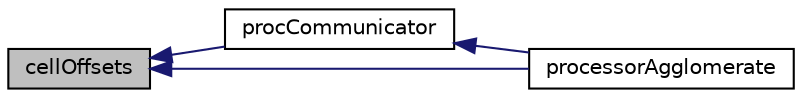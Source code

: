digraph "cellOffsets"
{
  bgcolor="transparent";
  edge [fontname="Helvetica",fontsize="10",labelfontname="Helvetica",labelfontsize="10"];
  node [fontname="Helvetica",fontsize="10",shape=record];
  rankdir="LR";
  Node1 [label="cellOffsets",height=0.2,width=0.4,color="black", fillcolor="grey75", style="filled", fontcolor="black"];
  Node1 -> Node2 [dir="back",color="midnightblue",fontsize="10",style="solid",fontname="Helvetica"];
  Node2 [label="procCommunicator",height=0.2,width=0.4,color="black",URL="$a00898.html#a6927899daa7391d691dce0826b0d29ea",tooltip="Communicator for current level or -1. "];
  Node2 -> Node3 [dir="back",color="midnightblue",fontsize="10",style="solid",fontname="Helvetica"];
  Node3 [label="processorAgglomerate",height=0.2,width=0.4,color="black",URL="$a00898.html#aa63a95dba9b13d5171d7963b9d8f795d",tooltip="Whether to agglomerate across processors. "];
  Node1 -> Node3 [dir="back",color="midnightblue",fontsize="10",style="solid",fontname="Helvetica"];
}
